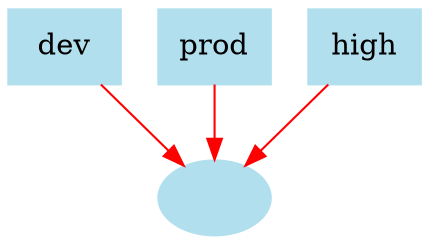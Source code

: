 digraph g {
    size="6,6";
    node [color=lightblue2, style=filled];
    "dev" [shape="record"]
    "dev" -> "" [color=red]
    "prod" [shape="record"]
    "prod" -> "" [color=red]
    "high" [shape="record"]
    "high" -> "" [color=red]
}